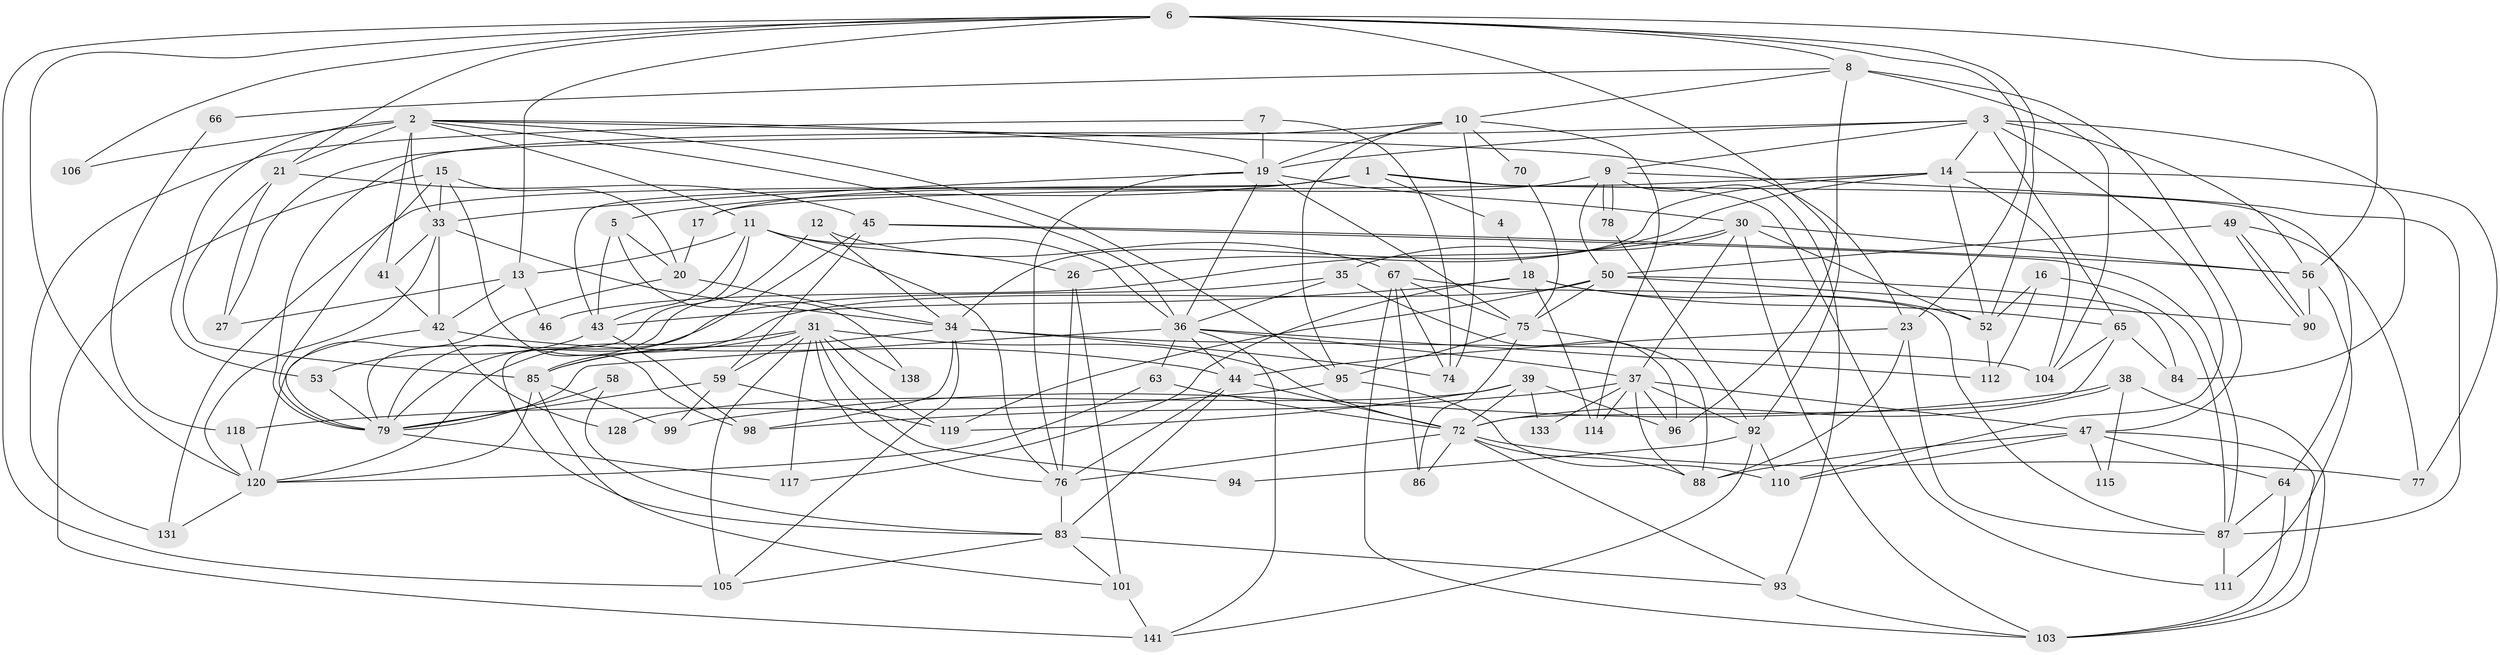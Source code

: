 // Generated by graph-tools (version 1.1) at 2025/52/02/27/25 19:52:04]
// undirected, 93 vertices, 232 edges
graph export_dot {
graph [start="1"]
  node [color=gray90,style=filled];
  1 [super="+113"];
  2 [super="+55"];
  3 [super="+54"];
  4;
  5 [super="+125"];
  6 [super="+24"];
  7 [super="+60"];
  8 [super="+129"];
  9 [super="+73"];
  10 [super="+51"];
  11 [super="+134"];
  12;
  13 [super="+32"];
  14 [super="+97"];
  15 [super="+25"];
  16 [super="+102"];
  17;
  18 [super="+116"];
  19 [super="+29"];
  20 [super="+91"];
  21 [super="+22"];
  23 [super="+28"];
  26;
  27;
  30 [super="+40"];
  31 [super="+62"];
  33 [super="+57"];
  34 [super="+48"];
  35 [super="+109"];
  36 [super="+68"];
  37 [super="+135"];
  38;
  39 [super="+100"];
  41;
  42 [super="+82"];
  43;
  44 [super="+140"];
  45 [super="+80"];
  46;
  47;
  49;
  50 [super="+108"];
  52 [super="+61"];
  53;
  56 [super="+69"];
  58;
  59 [super="+121"];
  63;
  64 [super="+71"];
  65 [super="+81"];
  66;
  67 [super="+107"];
  70;
  72 [super="+132"];
  74;
  75 [super="+127"];
  76 [super="+124"];
  77;
  78;
  79 [super="+137"];
  83 [super="+89"];
  84;
  85 [super="+123"];
  86;
  87 [super="+136"];
  88;
  90;
  92 [super="+139"];
  93;
  94;
  95;
  96;
  98;
  99;
  101 [super="+122"];
  103 [super="+130"];
  104;
  105;
  106;
  110;
  111;
  112;
  114;
  115;
  117;
  118;
  119;
  120 [super="+126"];
  128;
  131;
  133;
  138;
  141;
  1 -- 43;
  1 -- 4;
  1 -- 64;
  1 -- 131;
  1 -- 111;
  1 -- 5;
  2 -- 36;
  2 -- 11;
  2 -- 53;
  2 -- 106;
  2 -- 23;
  2 -- 33;
  2 -- 21;
  2 -- 41;
  2 -- 95;
  2 -- 19;
  3 -- 14;
  3 -- 19;
  3 -- 110;
  3 -- 65;
  3 -- 56;
  3 -- 84;
  3 -- 79;
  3 -- 9;
  4 -- 18;
  5 -- 43;
  5 -- 20;
  5 -- 138;
  6 -- 105;
  6 -- 23;
  6 -- 106;
  6 -- 120;
  6 -- 56;
  6 -- 21;
  6 -- 8;
  6 -- 52;
  6 -- 92;
  6 -- 13;
  7 -- 74;
  7 -- 19;
  7 -- 131;
  8 -- 47;
  8 -- 104;
  8 -- 96;
  8 -- 66;
  8 -- 10;
  9 -- 78;
  9 -- 78;
  9 -- 17;
  9 -- 50;
  9 -- 93;
  9 -- 87;
  10 -- 27;
  10 -- 70;
  10 -- 114;
  10 -- 74;
  10 -- 95;
  10 -- 19;
  11 -- 79;
  11 -- 26;
  11 -- 43;
  11 -- 76;
  11 -- 13;
  11 -- 36;
  12 -- 67;
  12 -- 79;
  12 -- 34;
  13 -- 27;
  13 -- 42;
  13 -- 46;
  14 -- 77;
  14 -- 17;
  14 -- 52;
  14 -- 104;
  14 -- 26;
  14 -- 34;
  15 -- 33;
  15 -- 79;
  15 -- 20;
  15 -- 98;
  15 -- 141;
  16 -- 87;
  16 -- 112;
  16 -- 52;
  17 -- 20;
  18 -- 117;
  18 -- 65;
  18 -- 114;
  18 -- 52;
  18 -- 43;
  19 -- 36;
  19 -- 76;
  19 -- 33;
  19 -- 75;
  19 -- 30;
  20 -- 120;
  20 -- 34;
  21 -- 85;
  21 -- 27;
  21 -- 45;
  23 -- 88;
  23 -- 44;
  23 -- 87;
  26 -- 76;
  26 -- 101;
  30 -- 46;
  30 -- 56;
  30 -- 103;
  30 -- 35;
  30 -- 37;
  30 -- 52;
  31 -- 59;
  31 -- 119;
  31 -- 76;
  31 -- 117;
  31 -- 85;
  31 -- 72;
  31 -- 105;
  31 -- 138;
  31 -- 94;
  31 -- 120;
  33 -- 120;
  33 -- 41;
  33 -- 42;
  33 -- 34;
  34 -- 104;
  34 -- 74;
  34 -- 98;
  34 -- 85;
  34 -- 105;
  35 -- 96;
  35 -- 36;
  35 -- 79;
  36 -- 141;
  36 -- 37;
  36 -- 63;
  36 -- 112;
  36 -- 44;
  36 -- 79;
  37 -- 47;
  37 -- 88;
  37 -- 133;
  37 -- 96;
  37 -- 98;
  37 -- 114;
  37 -- 92;
  38 -- 103;
  38 -- 99;
  38 -- 72;
  38 -- 115;
  39 -- 119;
  39 -- 96;
  39 -- 128;
  39 -- 133;
  39 -- 72;
  41 -- 42;
  42 -- 79;
  42 -- 128;
  42 -- 44;
  43 -- 98;
  43 -- 53;
  44 -- 83;
  44 -- 72;
  44 -- 76;
  45 -- 59;
  45 -- 83;
  45 -- 56;
  45 -- 87;
  47 -- 110;
  47 -- 88;
  47 -- 115;
  47 -- 103;
  47 -- 64;
  49 -- 90;
  49 -- 90;
  49 -- 50;
  49 -- 77;
  50 -- 84;
  50 -- 85;
  50 -- 90;
  50 -- 75;
  50 -- 119;
  52 -- 112;
  53 -- 79;
  56 -- 90;
  56 -- 111;
  58 -- 79;
  58 -- 83;
  59 -- 99;
  59 -- 119;
  59 -- 79;
  63 -- 72;
  63 -- 120;
  64 -- 103;
  64 -- 87;
  65 -- 104;
  65 -- 84;
  65 -- 72;
  66 -- 118;
  67 -- 86;
  67 -- 87;
  67 -- 75;
  67 -- 74;
  67 -- 103;
  70 -- 75;
  72 -- 88;
  72 -- 76;
  72 -- 86;
  72 -- 93;
  72 -- 77;
  75 -- 88;
  75 -- 86;
  75 -- 95;
  76 -- 83;
  78 -- 92;
  79 -- 117;
  83 -- 105;
  83 -- 93;
  83 -- 101;
  85 -- 101;
  85 -- 99;
  85 -- 120;
  87 -- 111;
  92 -- 110;
  92 -- 94;
  92 -- 141;
  93 -- 103;
  95 -- 110;
  95 -- 118;
  101 -- 141;
  118 -- 120;
  120 -- 131;
}
